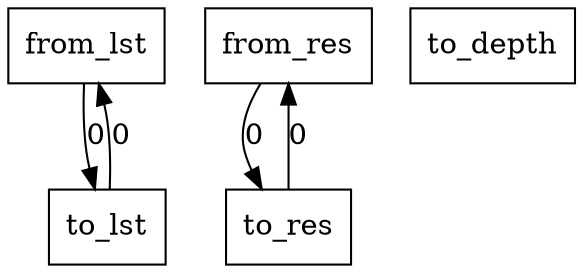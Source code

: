 digraph {
    graph [rankdir=TB
          ,bgcolor=transparent];
    node [shape=box
         ,fillcolor=white
         ,style=filled];
    0 [label=<from_lst>];
    1 [label=<from_res>];
    2 [label=<to_lst>];
    3 [label=<to_depth>];
    4 [label=<to_res>];
    0 -> 2 [label=0];
    1 -> 4 [label=0];
    2 -> 0 [label=0];
    4 -> 1 [label=0];
}